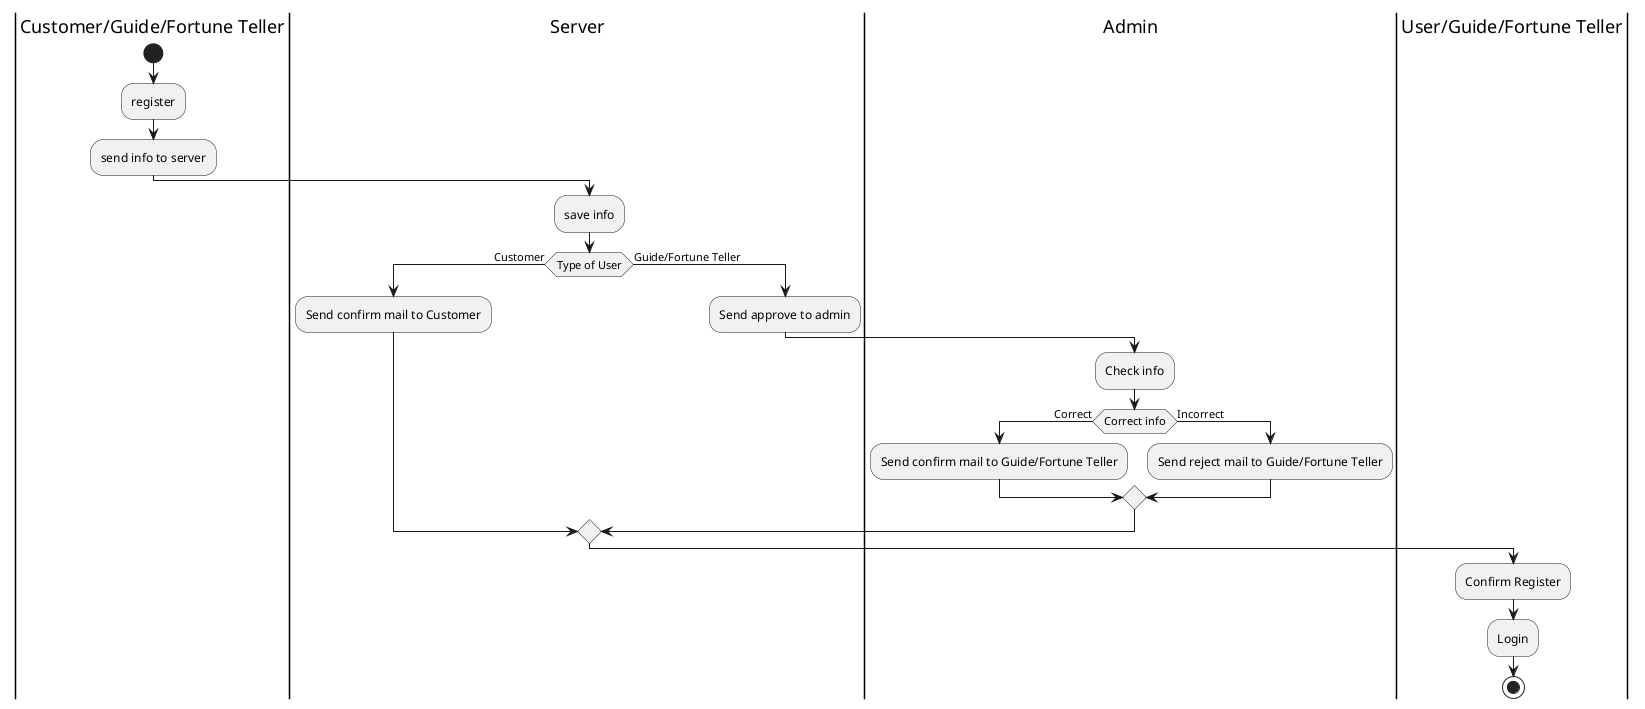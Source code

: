' Register System
@startuml
|Customer/Guide/Fortune Teller|
start
:register;
:send info to server;
|Server|
:save info;
if (Type of User) is (Customer) then
	:Send confirm mail to Customer;
else (Guide/Fortune Teller)
	|Server|
	:Send approve to admin;
	|Admin|
	:Check info;
	if (Correct info) is (Correct) then
		:Send confirm mail to Guide/Fortune Teller;
	else (Incorrect)
		:Send reject mail to Guide/Fortune Teller;
	endif
endif
|User/Guide/Fortune Teller|
:Confirm Register;
:Login;
stop

@enduml

' Login System

@startuml
|User|
start
:Login;
:Send mail and password info to server;
|Server|
:Check info;
if (isCorrect) is (Correct) then
	:Generate limited time token;
	:Save token to Database;
	:Send Page and token to User;
else (inCorrect)
	:Send Error page to User;
endif

|User|
:Get respone from server;
if (Access) is (true) then
	:Save token to cookie;
	:Redirect to Home page;
	if (User) is (Customer) then
	:Show Customer page;
	:Selected Service;
	:Redirect to Service page;
	else (Guide/Fortune Teller)
	:Show Guide/Fortune Teller page;
	endif
else (false)
	:Show Error Dialog;
	:Redirect to Login page;
endif
stop
@enduml

' Customer Service System

@startuml
|Customer|
start
:Login;
:Select Service;
:Send request to server;
|Server|
:Check token;
:Check request Service;
:Return Service page;
|Customer|
:Show Service page;
:Select Guide/Fortune Teller;
:Check the avaliable date;
|Server|
:Send the avaliable date to Customer;
|Customer|
:Select date;
:Send request to server;
|Server|
:Check token;
:Check request date;
if (isAvaliable) is (false) then
	:Send Error page to Customer;
	|Customer|
	:Show Error page;
else (true)
	|Server|
	:Redirect to Payment page;
endif
stop
@enduml

' Payment System

@startuml
|Customer|
start
:Select Payment method;
|Server|
if (Paymeny method) is (QRCode) then
	|Server|
	:Generate QRCode;
	:Send QRCode to Customer;
	|Customer|
	:Show QRCode;
	:Scan QRCode;
	:Send slip to server;
else (Credit Card)
	|Server|
	:Redirect to Credit Card page;
	:Send request to Bank;
	|Bank|
	:Check request;
	:Generate transaction;
	|Customer|
	:Fill Credit Card info;
	:Send Credit Card info to Bank;
	|Bank|
	:Check Credit Card info;
	:Send transaction result to Server;
	|Server|
	:Check transaction result;
	:Save transaction result;
	:Update payment status on DB;
endif
stop
@enduml

' Guide/Fortune Teller add Service System

@startuml
|Guide/Fortune Teller|
start
:Login;
:Select menu;
:Send request to server;
|Server|
:Check request;
if (Request Page) is (Add Service) then
	:Return Add service page to Guide/Fortune Teller;
else (Add working time)
	:Return Add working time page to Guide/Fortune Teller;
endif
|Guide/Fortune Teller|
:Show page;
:Fill info;
if (Page) is (Add working time) then
	:Send request to server;
	|Server|
	:Check token;
	:Return Add working time page;
	|Guide/Fortune Teller|
	:Show page;
	:Add time;
	:Save time to server;
else (Add Service)
	:Send request to server;
	|Server|
	:Check token;
	:Send approve to admin;
	|Admin|
	:Check info;
	if (Correct info) is (Correct) then
		:Save info to DB;
	else (Incorrect)
	endif
|Server|
:Send confirm mail to Guide/Fortune Teller;
endif
|Guide/Fortune Teller|
stop
@enduml

' Send prove of services System

@startuml
|Guide/Fortune Teller|
start
:Press finish job;
:Send the prove of the job;
repeat
:Send prove to server;
|Server|
:Save prove to DB;
:Send prove to admin;
|Admin|
:Check prove;
:send result to server;
|Server|
:Check result;
if (Result) is (Incorrect) then
	:Send reject mail to Guide/Fortune Teller;
	|Guide/Fortune Teller|
	:Resend prove;
else (Correct)
	|Server|
	:Update status to DB;
endif
|Guide/Fortune Teller|
repeat while (reject prove) is (Yes) not (No)
stop
@enduml

' Feedback System

@startuml
|Customer|
start
:Login;
:Select finish service;
repeat
:Send feedback to server;
|Server|
:Save feedback to DB;
:Send feedback to approve with admin;
|Admin|
:Check feedback;
:Send result to server;
|Server|
:Check result;
if (Result) is (Incorrect) then
	:Send reject mail to Customer;
else (Correct)
	|Server|
	:Update status to DB;
endif
|Customer|
repeat while (reject feedback) is (Yes) not (No)
stop
@enduml